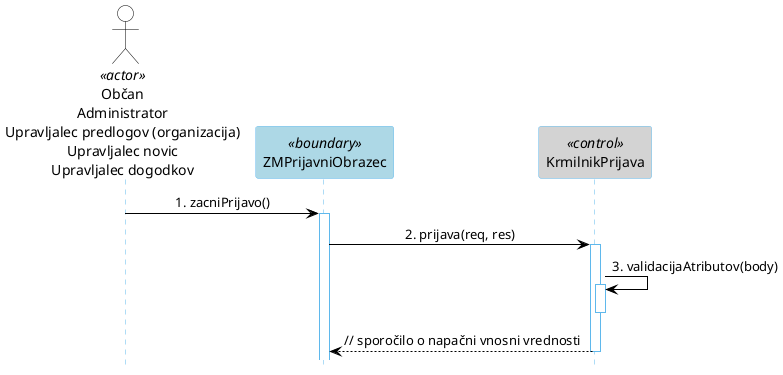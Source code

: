 @startuml
hide footbox

skinparam backgroundcolor transparent
skinparam defaultTextAlignment center
skinparam actorBorderColor black
skinparam actorBackgroundColor white
skinparam arrowColor black  
skinparam sequenceLifeLineBorderColor #5FB8EC
skinparam sequenceParticipantBorderColor #5FB8EC
skinparam sequenceParticipantBackgroundColor white

actor "Občan\nAdministrator\nUpravljalec predlogov (organizacija)\nUpravljalec novic\nUpravljalec dogodkov" as Neprijavljen <<actor>>
participant "ZMPrijavniObrazec" as Obrazec <<boundary>> #lightBlue
participant "KrmilnikPrijava" as Krmilnik <<control>> #lightGray

Neprijavljen -> Obrazec: 1. zacniPrijavo()
activate Obrazec
Obrazec -> Krmilnik: 2. prijava(req, res)
activate Krmilnik
Krmilnik -> Krmilnik: 3. validacijaAtributov(body)
activate Krmilnik
deactivate Krmilnik
Obrazec <-- Krmilnik: // sporočilo o napačni vnosni vrednosti
deactivate Krmilnik
@enduml